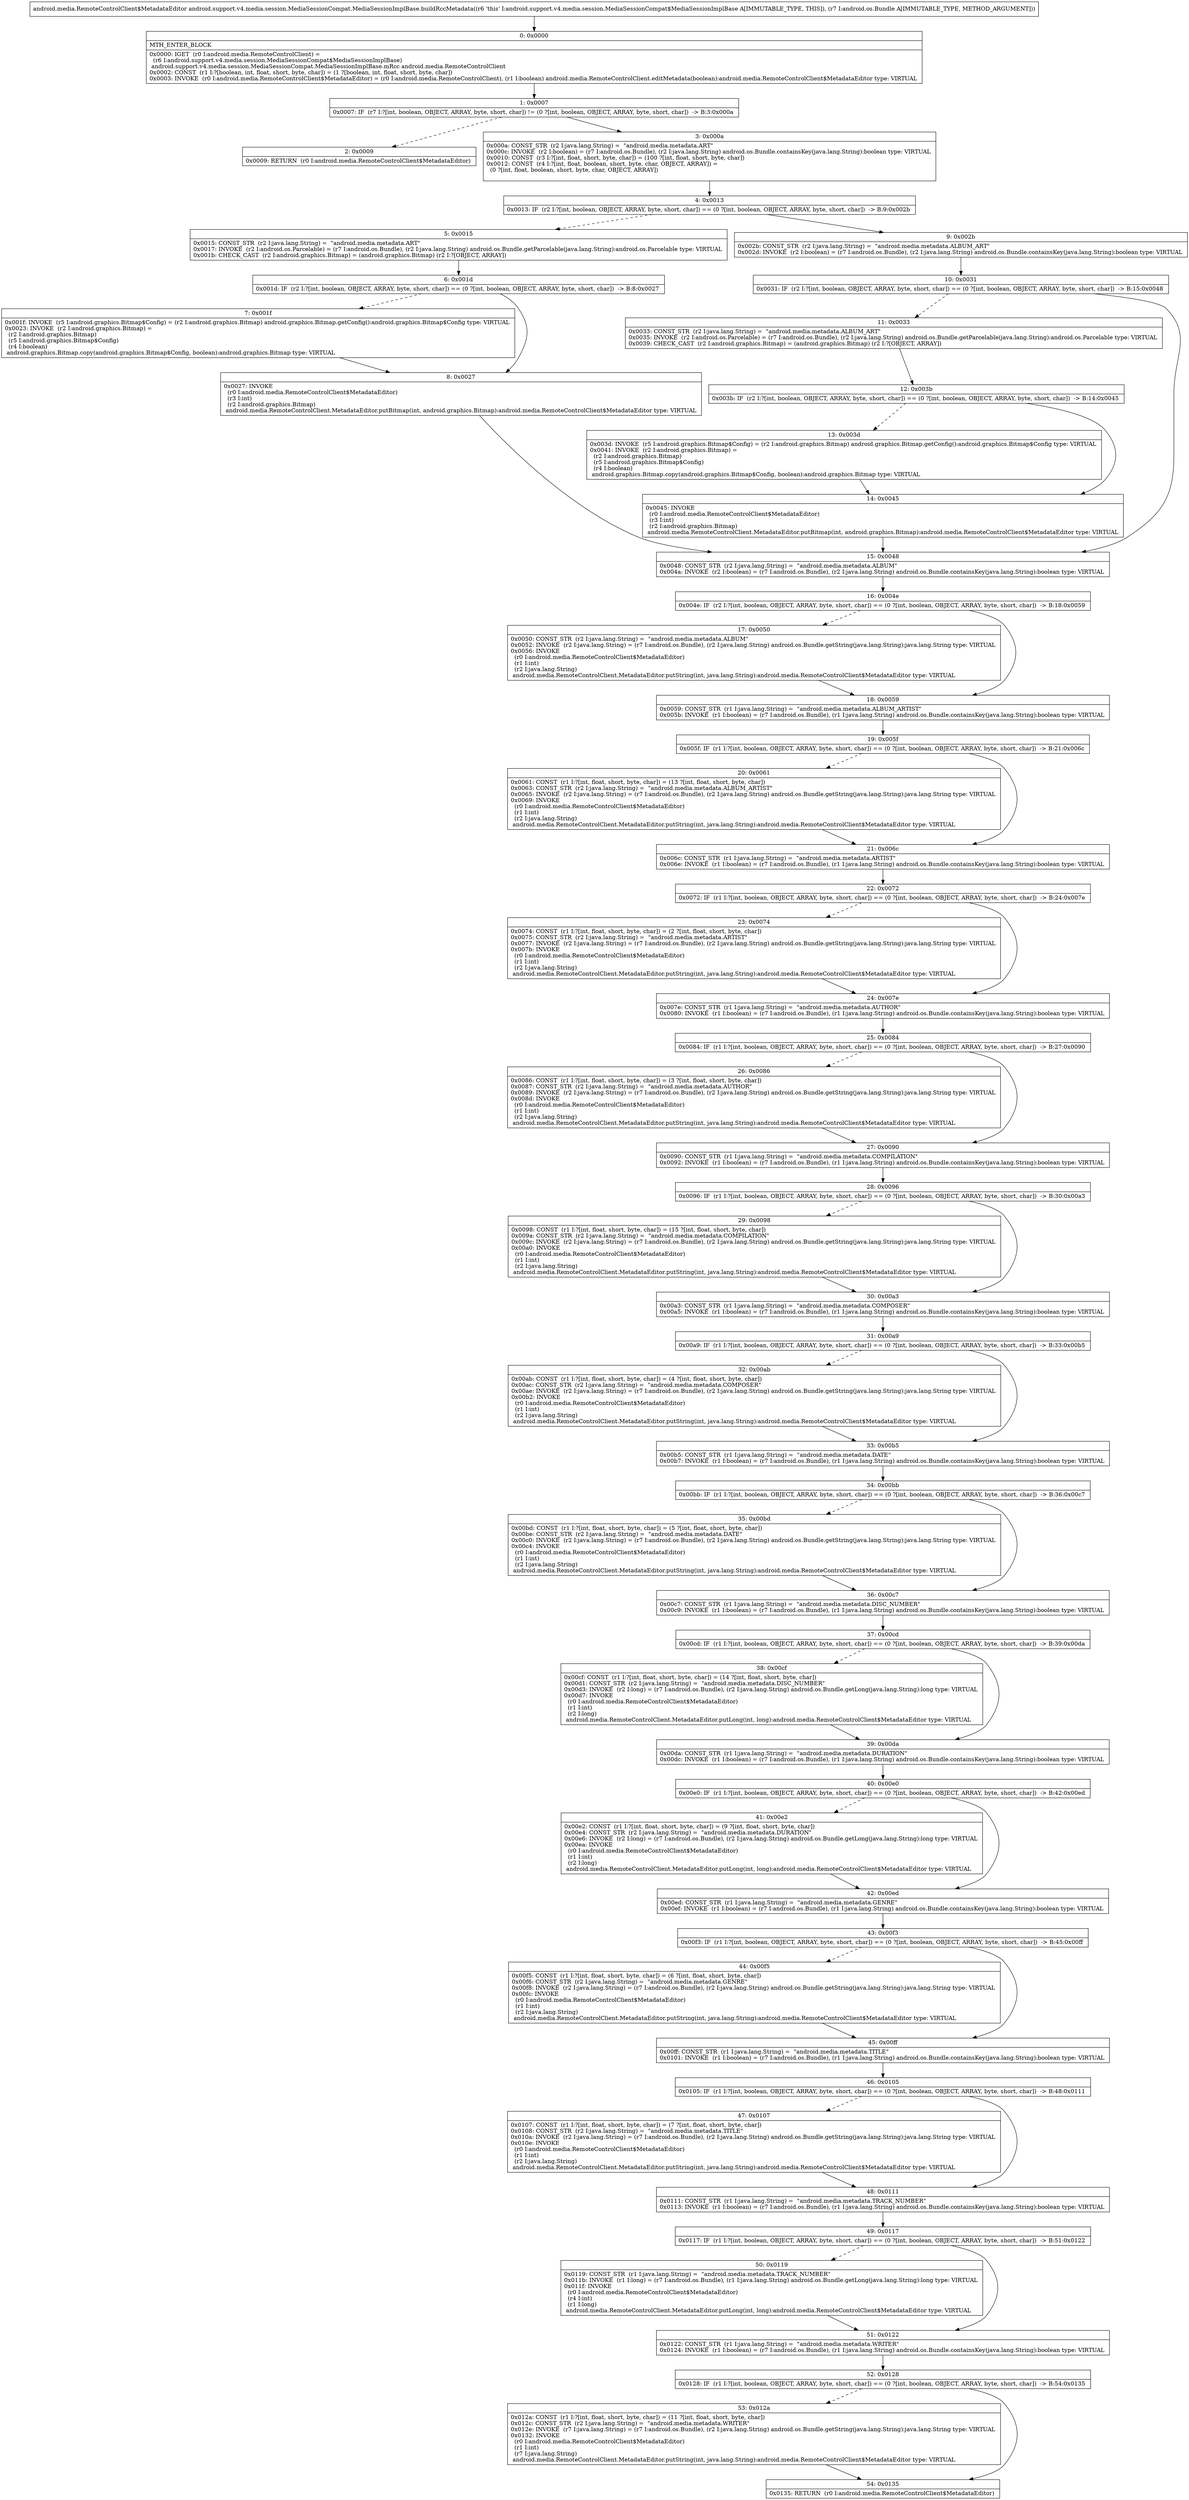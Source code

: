 digraph "CFG forandroid.support.v4.media.session.MediaSessionCompat.MediaSessionImplBase.buildRccMetadata(Landroid\/os\/Bundle;)Landroid\/media\/RemoteControlClient$MetadataEditor;" {
Node_0 [shape=record,label="{0\:\ 0x0000|MTH_ENTER_BLOCK\l|0x0000: IGET  (r0 I:android.media.RemoteControlClient) = \l  (r6 I:android.support.v4.media.session.MediaSessionCompat$MediaSessionImplBase)\l android.support.v4.media.session.MediaSessionCompat.MediaSessionImplBase.mRcc android.media.RemoteControlClient \l0x0002: CONST  (r1 I:?[boolean, int, float, short, byte, char]) = (1 ?[boolean, int, float, short, byte, char]) \l0x0003: INVOKE  (r0 I:android.media.RemoteControlClient$MetadataEditor) = (r0 I:android.media.RemoteControlClient), (r1 I:boolean) android.media.RemoteControlClient.editMetadata(boolean):android.media.RemoteControlClient$MetadataEditor type: VIRTUAL \l}"];
Node_1 [shape=record,label="{1\:\ 0x0007|0x0007: IF  (r7 I:?[int, boolean, OBJECT, ARRAY, byte, short, char]) != (0 ?[int, boolean, OBJECT, ARRAY, byte, short, char])  \-\> B:3:0x000a \l}"];
Node_2 [shape=record,label="{2\:\ 0x0009|0x0009: RETURN  (r0 I:android.media.RemoteControlClient$MetadataEditor) \l}"];
Node_3 [shape=record,label="{3\:\ 0x000a|0x000a: CONST_STR  (r2 I:java.lang.String) =  \"android.media.metadata.ART\" \l0x000c: INVOKE  (r2 I:boolean) = (r7 I:android.os.Bundle), (r2 I:java.lang.String) android.os.Bundle.containsKey(java.lang.String):boolean type: VIRTUAL \l0x0010: CONST  (r3 I:?[int, float, short, byte, char]) = (100 ?[int, float, short, byte, char]) \l0x0012: CONST  (r4 I:?[int, float, boolean, short, byte, char, OBJECT, ARRAY]) = \l  (0 ?[int, float, boolean, short, byte, char, OBJECT, ARRAY])\l \l}"];
Node_4 [shape=record,label="{4\:\ 0x0013|0x0013: IF  (r2 I:?[int, boolean, OBJECT, ARRAY, byte, short, char]) == (0 ?[int, boolean, OBJECT, ARRAY, byte, short, char])  \-\> B:9:0x002b \l}"];
Node_5 [shape=record,label="{5\:\ 0x0015|0x0015: CONST_STR  (r2 I:java.lang.String) =  \"android.media.metadata.ART\" \l0x0017: INVOKE  (r2 I:android.os.Parcelable) = (r7 I:android.os.Bundle), (r2 I:java.lang.String) android.os.Bundle.getParcelable(java.lang.String):android.os.Parcelable type: VIRTUAL \l0x001b: CHECK_CAST  (r2 I:android.graphics.Bitmap) = (android.graphics.Bitmap) (r2 I:?[OBJECT, ARRAY]) \l}"];
Node_6 [shape=record,label="{6\:\ 0x001d|0x001d: IF  (r2 I:?[int, boolean, OBJECT, ARRAY, byte, short, char]) == (0 ?[int, boolean, OBJECT, ARRAY, byte, short, char])  \-\> B:8:0x0027 \l}"];
Node_7 [shape=record,label="{7\:\ 0x001f|0x001f: INVOKE  (r5 I:android.graphics.Bitmap$Config) = (r2 I:android.graphics.Bitmap) android.graphics.Bitmap.getConfig():android.graphics.Bitmap$Config type: VIRTUAL \l0x0023: INVOKE  (r2 I:android.graphics.Bitmap) = \l  (r2 I:android.graphics.Bitmap)\l  (r5 I:android.graphics.Bitmap$Config)\l  (r4 I:boolean)\l android.graphics.Bitmap.copy(android.graphics.Bitmap$Config, boolean):android.graphics.Bitmap type: VIRTUAL \l}"];
Node_8 [shape=record,label="{8\:\ 0x0027|0x0027: INVOKE  \l  (r0 I:android.media.RemoteControlClient$MetadataEditor)\l  (r3 I:int)\l  (r2 I:android.graphics.Bitmap)\l android.media.RemoteControlClient.MetadataEditor.putBitmap(int, android.graphics.Bitmap):android.media.RemoteControlClient$MetadataEditor type: VIRTUAL \l}"];
Node_9 [shape=record,label="{9\:\ 0x002b|0x002b: CONST_STR  (r2 I:java.lang.String) =  \"android.media.metadata.ALBUM_ART\" \l0x002d: INVOKE  (r2 I:boolean) = (r7 I:android.os.Bundle), (r2 I:java.lang.String) android.os.Bundle.containsKey(java.lang.String):boolean type: VIRTUAL \l}"];
Node_10 [shape=record,label="{10\:\ 0x0031|0x0031: IF  (r2 I:?[int, boolean, OBJECT, ARRAY, byte, short, char]) == (0 ?[int, boolean, OBJECT, ARRAY, byte, short, char])  \-\> B:15:0x0048 \l}"];
Node_11 [shape=record,label="{11\:\ 0x0033|0x0033: CONST_STR  (r2 I:java.lang.String) =  \"android.media.metadata.ALBUM_ART\" \l0x0035: INVOKE  (r2 I:android.os.Parcelable) = (r7 I:android.os.Bundle), (r2 I:java.lang.String) android.os.Bundle.getParcelable(java.lang.String):android.os.Parcelable type: VIRTUAL \l0x0039: CHECK_CAST  (r2 I:android.graphics.Bitmap) = (android.graphics.Bitmap) (r2 I:?[OBJECT, ARRAY]) \l}"];
Node_12 [shape=record,label="{12\:\ 0x003b|0x003b: IF  (r2 I:?[int, boolean, OBJECT, ARRAY, byte, short, char]) == (0 ?[int, boolean, OBJECT, ARRAY, byte, short, char])  \-\> B:14:0x0045 \l}"];
Node_13 [shape=record,label="{13\:\ 0x003d|0x003d: INVOKE  (r5 I:android.graphics.Bitmap$Config) = (r2 I:android.graphics.Bitmap) android.graphics.Bitmap.getConfig():android.graphics.Bitmap$Config type: VIRTUAL \l0x0041: INVOKE  (r2 I:android.graphics.Bitmap) = \l  (r2 I:android.graphics.Bitmap)\l  (r5 I:android.graphics.Bitmap$Config)\l  (r4 I:boolean)\l android.graphics.Bitmap.copy(android.graphics.Bitmap$Config, boolean):android.graphics.Bitmap type: VIRTUAL \l}"];
Node_14 [shape=record,label="{14\:\ 0x0045|0x0045: INVOKE  \l  (r0 I:android.media.RemoteControlClient$MetadataEditor)\l  (r3 I:int)\l  (r2 I:android.graphics.Bitmap)\l android.media.RemoteControlClient.MetadataEditor.putBitmap(int, android.graphics.Bitmap):android.media.RemoteControlClient$MetadataEditor type: VIRTUAL \l}"];
Node_15 [shape=record,label="{15\:\ 0x0048|0x0048: CONST_STR  (r2 I:java.lang.String) =  \"android.media.metadata.ALBUM\" \l0x004a: INVOKE  (r2 I:boolean) = (r7 I:android.os.Bundle), (r2 I:java.lang.String) android.os.Bundle.containsKey(java.lang.String):boolean type: VIRTUAL \l}"];
Node_16 [shape=record,label="{16\:\ 0x004e|0x004e: IF  (r2 I:?[int, boolean, OBJECT, ARRAY, byte, short, char]) == (0 ?[int, boolean, OBJECT, ARRAY, byte, short, char])  \-\> B:18:0x0059 \l}"];
Node_17 [shape=record,label="{17\:\ 0x0050|0x0050: CONST_STR  (r2 I:java.lang.String) =  \"android.media.metadata.ALBUM\" \l0x0052: INVOKE  (r2 I:java.lang.String) = (r7 I:android.os.Bundle), (r2 I:java.lang.String) android.os.Bundle.getString(java.lang.String):java.lang.String type: VIRTUAL \l0x0056: INVOKE  \l  (r0 I:android.media.RemoteControlClient$MetadataEditor)\l  (r1 I:int)\l  (r2 I:java.lang.String)\l android.media.RemoteControlClient.MetadataEditor.putString(int, java.lang.String):android.media.RemoteControlClient$MetadataEditor type: VIRTUAL \l}"];
Node_18 [shape=record,label="{18\:\ 0x0059|0x0059: CONST_STR  (r1 I:java.lang.String) =  \"android.media.metadata.ALBUM_ARTIST\" \l0x005b: INVOKE  (r1 I:boolean) = (r7 I:android.os.Bundle), (r1 I:java.lang.String) android.os.Bundle.containsKey(java.lang.String):boolean type: VIRTUAL \l}"];
Node_19 [shape=record,label="{19\:\ 0x005f|0x005f: IF  (r1 I:?[int, boolean, OBJECT, ARRAY, byte, short, char]) == (0 ?[int, boolean, OBJECT, ARRAY, byte, short, char])  \-\> B:21:0x006c \l}"];
Node_20 [shape=record,label="{20\:\ 0x0061|0x0061: CONST  (r1 I:?[int, float, short, byte, char]) = (13 ?[int, float, short, byte, char]) \l0x0063: CONST_STR  (r2 I:java.lang.String) =  \"android.media.metadata.ALBUM_ARTIST\" \l0x0065: INVOKE  (r2 I:java.lang.String) = (r7 I:android.os.Bundle), (r2 I:java.lang.String) android.os.Bundle.getString(java.lang.String):java.lang.String type: VIRTUAL \l0x0069: INVOKE  \l  (r0 I:android.media.RemoteControlClient$MetadataEditor)\l  (r1 I:int)\l  (r2 I:java.lang.String)\l android.media.RemoteControlClient.MetadataEditor.putString(int, java.lang.String):android.media.RemoteControlClient$MetadataEditor type: VIRTUAL \l}"];
Node_21 [shape=record,label="{21\:\ 0x006c|0x006c: CONST_STR  (r1 I:java.lang.String) =  \"android.media.metadata.ARTIST\" \l0x006e: INVOKE  (r1 I:boolean) = (r7 I:android.os.Bundle), (r1 I:java.lang.String) android.os.Bundle.containsKey(java.lang.String):boolean type: VIRTUAL \l}"];
Node_22 [shape=record,label="{22\:\ 0x0072|0x0072: IF  (r1 I:?[int, boolean, OBJECT, ARRAY, byte, short, char]) == (0 ?[int, boolean, OBJECT, ARRAY, byte, short, char])  \-\> B:24:0x007e \l}"];
Node_23 [shape=record,label="{23\:\ 0x0074|0x0074: CONST  (r1 I:?[int, float, short, byte, char]) = (2 ?[int, float, short, byte, char]) \l0x0075: CONST_STR  (r2 I:java.lang.String) =  \"android.media.metadata.ARTIST\" \l0x0077: INVOKE  (r2 I:java.lang.String) = (r7 I:android.os.Bundle), (r2 I:java.lang.String) android.os.Bundle.getString(java.lang.String):java.lang.String type: VIRTUAL \l0x007b: INVOKE  \l  (r0 I:android.media.RemoteControlClient$MetadataEditor)\l  (r1 I:int)\l  (r2 I:java.lang.String)\l android.media.RemoteControlClient.MetadataEditor.putString(int, java.lang.String):android.media.RemoteControlClient$MetadataEditor type: VIRTUAL \l}"];
Node_24 [shape=record,label="{24\:\ 0x007e|0x007e: CONST_STR  (r1 I:java.lang.String) =  \"android.media.metadata.AUTHOR\" \l0x0080: INVOKE  (r1 I:boolean) = (r7 I:android.os.Bundle), (r1 I:java.lang.String) android.os.Bundle.containsKey(java.lang.String):boolean type: VIRTUAL \l}"];
Node_25 [shape=record,label="{25\:\ 0x0084|0x0084: IF  (r1 I:?[int, boolean, OBJECT, ARRAY, byte, short, char]) == (0 ?[int, boolean, OBJECT, ARRAY, byte, short, char])  \-\> B:27:0x0090 \l}"];
Node_26 [shape=record,label="{26\:\ 0x0086|0x0086: CONST  (r1 I:?[int, float, short, byte, char]) = (3 ?[int, float, short, byte, char]) \l0x0087: CONST_STR  (r2 I:java.lang.String) =  \"android.media.metadata.AUTHOR\" \l0x0089: INVOKE  (r2 I:java.lang.String) = (r7 I:android.os.Bundle), (r2 I:java.lang.String) android.os.Bundle.getString(java.lang.String):java.lang.String type: VIRTUAL \l0x008d: INVOKE  \l  (r0 I:android.media.RemoteControlClient$MetadataEditor)\l  (r1 I:int)\l  (r2 I:java.lang.String)\l android.media.RemoteControlClient.MetadataEditor.putString(int, java.lang.String):android.media.RemoteControlClient$MetadataEditor type: VIRTUAL \l}"];
Node_27 [shape=record,label="{27\:\ 0x0090|0x0090: CONST_STR  (r1 I:java.lang.String) =  \"android.media.metadata.COMPILATION\" \l0x0092: INVOKE  (r1 I:boolean) = (r7 I:android.os.Bundle), (r1 I:java.lang.String) android.os.Bundle.containsKey(java.lang.String):boolean type: VIRTUAL \l}"];
Node_28 [shape=record,label="{28\:\ 0x0096|0x0096: IF  (r1 I:?[int, boolean, OBJECT, ARRAY, byte, short, char]) == (0 ?[int, boolean, OBJECT, ARRAY, byte, short, char])  \-\> B:30:0x00a3 \l}"];
Node_29 [shape=record,label="{29\:\ 0x0098|0x0098: CONST  (r1 I:?[int, float, short, byte, char]) = (15 ?[int, float, short, byte, char]) \l0x009a: CONST_STR  (r2 I:java.lang.String) =  \"android.media.metadata.COMPILATION\" \l0x009c: INVOKE  (r2 I:java.lang.String) = (r7 I:android.os.Bundle), (r2 I:java.lang.String) android.os.Bundle.getString(java.lang.String):java.lang.String type: VIRTUAL \l0x00a0: INVOKE  \l  (r0 I:android.media.RemoteControlClient$MetadataEditor)\l  (r1 I:int)\l  (r2 I:java.lang.String)\l android.media.RemoteControlClient.MetadataEditor.putString(int, java.lang.String):android.media.RemoteControlClient$MetadataEditor type: VIRTUAL \l}"];
Node_30 [shape=record,label="{30\:\ 0x00a3|0x00a3: CONST_STR  (r1 I:java.lang.String) =  \"android.media.metadata.COMPOSER\" \l0x00a5: INVOKE  (r1 I:boolean) = (r7 I:android.os.Bundle), (r1 I:java.lang.String) android.os.Bundle.containsKey(java.lang.String):boolean type: VIRTUAL \l}"];
Node_31 [shape=record,label="{31\:\ 0x00a9|0x00a9: IF  (r1 I:?[int, boolean, OBJECT, ARRAY, byte, short, char]) == (0 ?[int, boolean, OBJECT, ARRAY, byte, short, char])  \-\> B:33:0x00b5 \l}"];
Node_32 [shape=record,label="{32\:\ 0x00ab|0x00ab: CONST  (r1 I:?[int, float, short, byte, char]) = (4 ?[int, float, short, byte, char]) \l0x00ac: CONST_STR  (r2 I:java.lang.String) =  \"android.media.metadata.COMPOSER\" \l0x00ae: INVOKE  (r2 I:java.lang.String) = (r7 I:android.os.Bundle), (r2 I:java.lang.String) android.os.Bundle.getString(java.lang.String):java.lang.String type: VIRTUAL \l0x00b2: INVOKE  \l  (r0 I:android.media.RemoteControlClient$MetadataEditor)\l  (r1 I:int)\l  (r2 I:java.lang.String)\l android.media.RemoteControlClient.MetadataEditor.putString(int, java.lang.String):android.media.RemoteControlClient$MetadataEditor type: VIRTUAL \l}"];
Node_33 [shape=record,label="{33\:\ 0x00b5|0x00b5: CONST_STR  (r1 I:java.lang.String) =  \"android.media.metadata.DATE\" \l0x00b7: INVOKE  (r1 I:boolean) = (r7 I:android.os.Bundle), (r1 I:java.lang.String) android.os.Bundle.containsKey(java.lang.String):boolean type: VIRTUAL \l}"];
Node_34 [shape=record,label="{34\:\ 0x00bb|0x00bb: IF  (r1 I:?[int, boolean, OBJECT, ARRAY, byte, short, char]) == (0 ?[int, boolean, OBJECT, ARRAY, byte, short, char])  \-\> B:36:0x00c7 \l}"];
Node_35 [shape=record,label="{35\:\ 0x00bd|0x00bd: CONST  (r1 I:?[int, float, short, byte, char]) = (5 ?[int, float, short, byte, char]) \l0x00be: CONST_STR  (r2 I:java.lang.String) =  \"android.media.metadata.DATE\" \l0x00c0: INVOKE  (r2 I:java.lang.String) = (r7 I:android.os.Bundle), (r2 I:java.lang.String) android.os.Bundle.getString(java.lang.String):java.lang.String type: VIRTUAL \l0x00c4: INVOKE  \l  (r0 I:android.media.RemoteControlClient$MetadataEditor)\l  (r1 I:int)\l  (r2 I:java.lang.String)\l android.media.RemoteControlClient.MetadataEditor.putString(int, java.lang.String):android.media.RemoteControlClient$MetadataEditor type: VIRTUAL \l}"];
Node_36 [shape=record,label="{36\:\ 0x00c7|0x00c7: CONST_STR  (r1 I:java.lang.String) =  \"android.media.metadata.DISC_NUMBER\" \l0x00c9: INVOKE  (r1 I:boolean) = (r7 I:android.os.Bundle), (r1 I:java.lang.String) android.os.Bundle.containsKey(java.lang.String):boolean type: VIRTUAL \l}"];
Node_37 [shape=record,label="{37\:\ 0x00cd|0x00cd: IF  (r1 I:?[int, boolean, OBJECT, ARRAY, byte, short, char]) == (0 ?[int, boolean, OBJECT, ARRAY, byte, short, char])  \-\> B:39:0x00da \l}"];
Node_38 [shape=record,label="{38\:\ 0x00cf|0x00cf: CONST  (r1 I:?[int, float, short, byte, char]) = (14 ?[int, float, short, byte, char]) \l0x00d1: CONST_STR  (r2 I:java.lang.String) =  \"android.media.metadata.DISC_NUMBER\" \l0x00d3: INVOKE  (r2 I:long) = (r7 I:android.os.Bundle), (r2 I:java.lang.String) android.os.Bundle.getLong(java.lang.String):long type: VIRTUAL \l0x00d7: INVOKE  \l  (r0 I:android.media.RemoteControlClient$MetadataEditor)\l  (r1 I:int)\l  (r2 I:long)\l android.media.RemoteControlClient.MetadataEditor.putLong(int, long):android.media.RemoteControlClient$MetadataEditor type: VIRTUAL \l}"];
Node_39 [shape=record,label="{39\:\ 0x00da|0x00da: CONST_STR  (r1 I:java.lang.String) =  \"android.media.metadata.DURATION\" \l0x00dc: INVOKE  (r1 I:boolean) = (r7 I:android.os.Bundle), (r1 I:java.lang.String) android.os.Bundle.containsKey(java.lang.String):boolean type: VIRTUAL \l}"];
Node_40 [shape=record,label="{40\:\ 0x00e0|0x00e0: IF  (r1 I:?[int, boolean, OBJECT, ARRAY, byte, short, char]) == (0 ?[int, boolean, OBJECT, ARRAY, byte, short, char])  \-\> B:42:0x00ed \l}"];
Node_41 [shape=record,label="{41\:\ 0x00e2|0x00e2: CONST  (r1 I:?[int, float, short, byte, char]) = (9 ?[int, float, short, byte, char]) \l0x00e4: CONST_STR  (r2 I:java.lang.String) =  \"android.media.metadata.DURATION\" \l0x00e6: INVOKE  (r2 I:long) = (r7 I:android.os.Bundle), (r2 I:java.lang.String) android.os.Bundle.getLong(java.lang.String):long type: VIRTUAL \l0x00ea: INVOKE  \l  (r0 I:android.media.RemoteControlClient$MetadataEditor)\l  (r1 I:int)\l  (r2 I:long)\l android.media.RemoteControlClient.MetadataEditor.putLong(int, long):android.media.RemoteControlClient$MetadataEditor type: VIRTUAL \l}"];
Node_42 [shape=record,label="{42\:\ 0x00ed|0x00ed: CONST_STR  (r1 I:java.lang.String) =  \"android.media.metadata.GENRE\" \l0x00ef: INVOKE  (r1 I:boolean) = (r7 I:android.os.Bundle), (r1 I:java.lang.String) android.os.Bundle.containsKey(java.lang.String):boolean type: VIRTUAL \l}"];
Node_43 [shape=record,label="{43\:\ 0x00f3|0x00f3: IF  (r1 I:?[int, boolean, OBJECT, ARRAY, byte, short, char]) == (0 ?[int, boolean, OBJECT, ARRAY, byte, short, char])  \-\> B:45:0x00ff \l}"];
Node_44 [shape=record,label="{44\:\ 0x00f5|0x00f5: CONST  (r1 I:?[int, float, short, byte, char]) = (6 ?[int, float, short, byte, char]) \l0x00f6: CONST_STR  (r2 I:java.lang.String) =  \"android.media.metadata.GENRE\" \l0x00f8: INVOKE  (r2 I:java.lang.String) = (r7 I:android.os.Bundle), (r2 I:java.lang.String) android.os.Bundle.getString(java.lang.String):java.lang.String type: VIRTUAL \l0x00fc: INVOKE  \l  (r0 I:android.media.RemoteControlClient$MetadataEditor)\l  (r1 I:int)\l  (r2 I:java.lang.String)\l android.media.RemoteControlClient.MetadataEditor.putString(int, java.lang.String):android.media.RemoteControlClient$MetadataEditor type: VIRTUAL \l}"];
Node_45 [shape=record,label="{45\:\ 0x00ff|0x00ff: CONST_STR  (r1 I:java.lang.String) =  \"android.media.metadata.TITLE\" \l0x0101: INVOKE  (r1 I:boolean) = (r7 I:android.os.Bundle), (r1 I:java.lang.String) android.os.Bundle.containsKey(java.lang.String):boolean type: VIRTUAL \l}"];
Node_46 [shape=record,label="{46\:\ 0x0105|0x0105: IF  (r1 I:?[int, boolean, OBJECT, ARRAY, byte, short, char]) == (0 ?[int, boolean, OBJECT, ARRAY, byte, short, char])  \-\> B:48:0x0111 \l}"];
Node_47 [shape=record,label="{47\:\ 0x0107|0x0107: CONST  (r1 I:?[int, float, short, byte, char]) = (7 ?[int, float, short, byte, char]) \l0x0108: CONST_STR  (r2 I:java.lang.String) =  \"android.media.metadata.TITLE\" \l0x010a: INVOKE  (r2 I:java.lang.String) = (r7 I:android.os.Bundle), (r2 I:java.lang.String) android.os.Bundle.getString(java.lang.String):java.lang.String type: VIRTUAL \l0x010e: INVOKE  \l  (r0 I:android.media.RemoteControlClient$MetadataEditor)\l  (r1 I:int)\l  (r2 I:java.lang.String)\l android.media.RemoteControlClient.MetadataEditor.putString(int, java.lang.String):android.media.RemoteControlClient$MetadataEditor type: VIRTUAL \l}"];
Node_48 [shape=record,label="{48\:\ 0x0111|0x0111: CONST_STR  (r1 I:java.lang.String) =  \"android.media.metadata.TRACK_NUMBER\" \l0x0113: INVOKE  (r1 I:boolean) = (r7 I:android.os.Bundle), (r1 I:java.lang.String) android.os.Bundle.containsKey(java.lang.String):boolean type: VIRTUAL \l}"];
Node_49 [shape=record,label="{49\:\ 0x0117|0x0117: IF  (r1 I:?[int, boolean, OBJECT, ARRAY, byte, short, char]) == (0 ?[int, boolean, OBJECT, ARRAY, byte, short, char])  \-\> B:51:0x0122 \l}"];
Node_50 [shape=record,label="{50\:\ 0x0119|0x0119: CONST_STR  (r1 I:java.lang.String) =  \"android.media.metadata.TRACK_NUMBER\" \l0x011b: INVOKE  (r1 I:long) = (r7 I:android.os.Bundle), (r1 I:java.lang.String) android.os.Bundle.getLong(java.lang.String):long type: VIRTUAL \l0x011f: INVOKE  \l  (r0 I:android.media.RemoteControlClient$MetadataEditor)\l  (r4 I:int)\l  (r1 I:long)\l android.media.RemoteControlClient.MetadataEditor.putLong(int, long):android.media.RemoteControlClient$MetadataEditor type: VIRTUAL \l}"];
Node_51 [shape=record,label="{51\:\ 0x0122|0x0122: CONST_STR  (r1 I:java.lang.String) =  \"android.media.metadata.WRITER\" \l0x0124: INVOKE  (r1 I:boolean) = (r7 I:android.os.Bundle), (r1 I:java.lang.String) android.os.Bundle.containsKey(java.lang.String):boolean type: VIRTUAL \l}"];
Node_52 [shape=record,label="{52\:\ 0x0128|0x0128: IF  (r1 I:?[int, boolean, OBJECT, ARRAY, byte, short, char]) == (0 ?[int, boolean, OBJECT, ARRAY, byte, short, char])  \-\> B:54:0x0135 \l}"];
Node_53 [shape=record,label="{53\:\ 0x012a|0x012a: CONST  (r1 I:?[int, float, short, byte, char]) = (11 ?[int, float, short, byte, char]) \l0x012c: CONST_STR  (r2 I:java.lang.String) =  \"android.media.metadata.WRITER\" \l0x012e: INVOKE  (r7 I:java.lang.String) = (r7 I:android.os.Bundle), (r2 I:java.lang.String) android.os.Bundle.getString(java.lang.String):java.lang.String type: VIRTUAL \l0x0132: INVOKE  \l  (r0 I:android.media.RemoteControlClient$MetadataEditor)\l  (r1 I:int)\l  (r7 I:java.lang.String)\l android.media.RemoteControlClient.MetadataEditor.putString(int, java.lang.String):android.media.RemoteControlClient$MetadataEditor type: VIRTUAL \l}"];
Node_54 [shape=record,label="{54\:\ 0x0135|0x0135: RETURN  (r0 I:android.media.RemoteControlClient$MetadataEditor) \l}"];
MethodNode[shape=record,label="{android.media.RemoteControlClient$MetadataEditor android.support.v4.media.session.MediaSessionCompat.MediaSessionImplBase.buildRccMetadata((r6 'this' I:android.support.v4.media.session.MediaSessionCompat$MediaSessionImplBase A[IMMUTABLE_TYPE, THIS]), (r7 I:android.os.Bundle A[IMMUTABLE_TYPE, METHOD_ARGUMENT])) }"];
MethodNode -> Node_0;
Node_0 -> Node_1;
Node_1 -> Node_2[style=dashed];
Node_1 -> Node_3;
Node_3 -> Node_4;
Node_4 -> Node_5[style=dashed];
Node_4 -> Node_9;
Node_5 -> Node_6;
Node_6 -> Node_7[style=dashed];
Node_6 -> Node_8;
Node_7 -> Node_8;
Node_8 -> Node_15;
Node_9 -> Node_10;
Node_10 -> Node_11[style=dashed];
Node_10 -> Node_15;
Node_11 -> Node_12;
Node_12 -> Node_13[style=dashed];
Node_12 -> Node_14;
Node_13 -> Node_14;
Node_14 -> Node_15;
Node_15 -> Node_16;
Node_16 -> Node_17[style=dashed];
Node_16 -> Node_18;
Node_17 -> Node_18;
Node_18 -> Node_19;
Node_19 -> Node_20[style=dashed];
Node_19 -> Node_21;
Node_20 -> Node_21;
Node_21 -> Node_22;
Node_22 -> Node_23[style=dashed];
Node_22 -> Node_24;
Node_23 -> Node_24;
Node_24 -> Node_25;
Node_25 -> Node_26[style=dashed];
Node_25 -> Node_27;
Node_26 -> Node_27;
Node_27 -> Node_28;
Node_28 -> Node_29[style=dashed];
Node_28 -> Node_30;
Node_29 -> Node_30;
Node_30 -> Node_31;
Node_31 -> Node_32[style=dashed];
Node_31 -> Node_33;
Node_32 -> Node_33;
Node_33 -> Node_34;
Node_34 -> Node_35[style=dashed];
Node_34 -> Node_36;
Node_35 -> Node_36;
Node_36 -> Node_37;
Node_37 -> Node_38[style=dashed];
Node_37 -> Node_39;
Node_38 -> Node_39;
Node_39 -> Node_40;
Node_40 -> Node_41[style=dashed];
Node_40 -> Node_42;
Node_41 -> Node_42;
Node_42 -> Node_43;
Node_43 -> Node_44[style=dashed];
Node_43 -> Node_45;
Node_44 -> Node_45;
Node_45 -> Node_46;
Node_46 -> Node_47[style=dashed];
Node_46 -> Node_48;
Node_47 -> Node_48;
Node_48 -> Node_49;
Node_49 -> Node_50[style=dashed];
Node_49 -> Node_51;
Node_50 -> Node_51;
Node_51 -> Node_52;
Node_52 -> Node_53[style=dashed];
Node_52 -> Node_54;
Node_53 -> Node_54;
}

